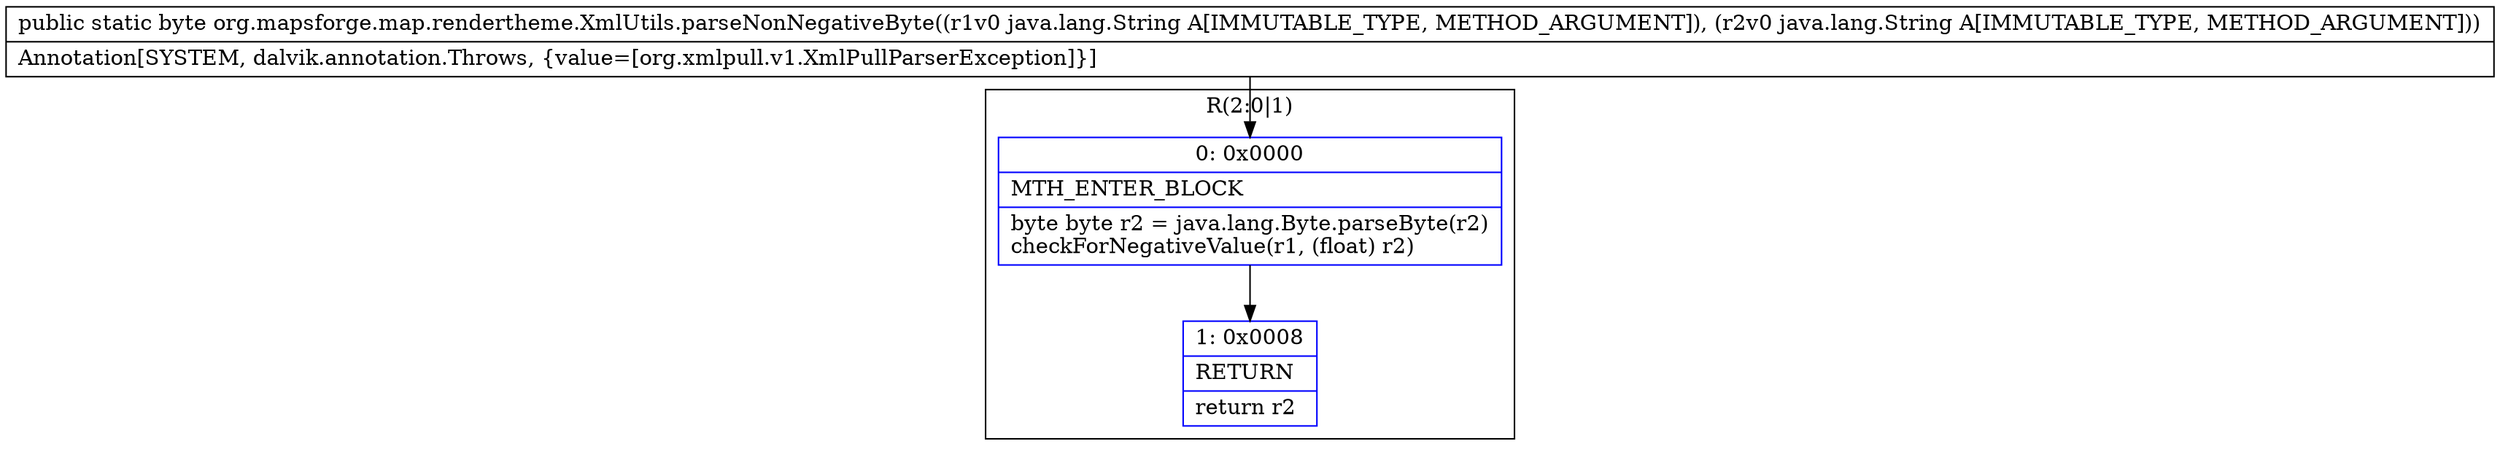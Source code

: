 digraph "CFG fororg.mapsforge.map.rendertheme.XmlUtils.parseNonNegativeByte(Ljava\/lang\/String;Ljava\/lang\/String;)B" {
subgraph cluster_Region_915801300 {
label = "R(2:0|1)";
node [shape=record,color=blue];
Node_0 [shape=record,label="{0\:\ 0x0000|MTH_ENTER_BLOCK\l|byte byte r2 = java.lang.Byte.parseByte(r2)\lcheckForNegativeValue(r1, (float) r2)\l}"];
Node_1 [shape=record,label="{1\:\ 0x0008|RETURN\l|return r2\l}"];
}
MethodNode[shape=record,label="{public static byte org.mapsforge.map.rendertheme.XmlUtils.parseNonNegativeByte((r1v0 java.lang.String A[IMMUTABLE_TYPE, METHOD_ARGUMENT]), (r2v0 java.lang.String A[IMMUTABLE_TYPE, METHOD_ARGUMENT]))  | Annotation[SYSTEM, dalvik.annotation.Throws, \{value=[org.xmlpull.v1.XmlPullParserException]\}]\l}"];
MethodNode -> Node_0;
Node_0 -> Node_1;
}

